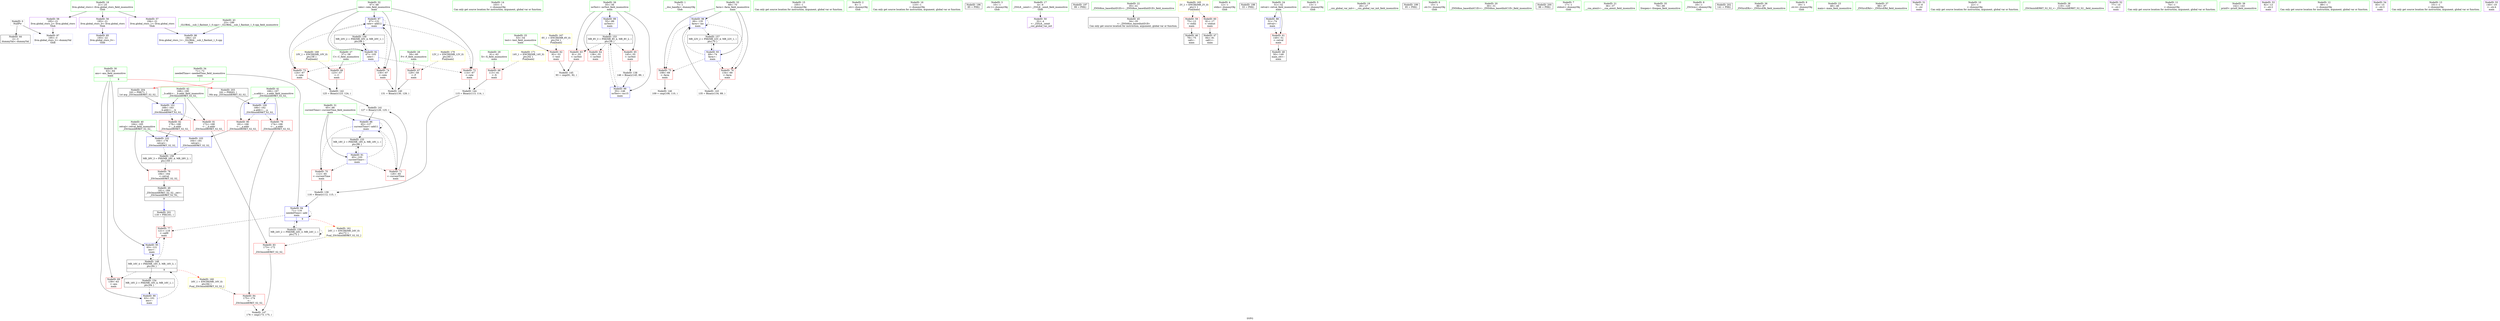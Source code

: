 digraph "SVFG" {
	label="SVFG";

	Node0x556e9bbf3080 [shape=record,color=grey,label="{NodeID: 0\nNullPtr}"];
	Node0x556e9bbf3080 -> Node0x556e9bc0a700[style=solid];
	Node0x556e9bbf3080 -> Node0x556e9bc0db60[style=solid];
	Node0x556e9bc0ab70 [shape=record,color=blue,label="{NodeID: 97\n67\<--131\nrate\<--add12\nmain\n}"];
	Node0x556e9bc0ab70 -> Node0x556e9bc0ced0[style=dashed];
	Node0x556e9bc0ab70 -> Node0x556e9bc0cfa0[style=dashed];
	Node0x556e9bc0ab70 -> Node0x556e9bc0d070[style=dashed];
	Node0x556e9bc0ab70 -> Node0x556e9bc0ab70[style=dashed];
	Node0x556e9bc0ab70 -> Node0x556e9bc191e0[style=dashed];
	Node0x556e9bc08ba0 [shape=record,color=green,label="{NodeID: 14\n103\<--1\n\<--dummyObj\nCan only get source location for instruction, argument, global var or function.}"];
	Node0x556e9bc098e0 [shape=record,color=green,label="{NodeID: 28\n59\<--60\nF\<--F_field_insensitive\nmain\n}"];
	Node0x556e9bc098e0 -> Node0x556e9bc0cac0[style=solid];
	Node0x556e9bc0a530 [shape=record,color=green,label="{NodeID: 42\n168\<--169\n__b.addr\<--__b.addr_field_insensitive\n_ZSt3minIdERKT_S2_S2_\n}"];
	Node0x556e9bc0a530 -> Node0x556e9bc0d620[style=solid];
	Node0x556e9bc0a530 -> Node0x556e9bc0d6f0[style=solid];
	Node0x556e9bc0a530 -> Node0x556e9bc0aeb0[style=solid];
	Node0x556e9bc11150 [shape=record,color=grey,label="{NodeID: 139\n116 = Binary(112, 115, )\n}"];
	Node0x556e9bc11150 -> Node0x556e9bc0e140[style=solid];
	Node0x556e9bc0c140 [shape=record,color=purple,label="{NodeID: 56\n193\<--21\nllvm.global_ctors_0\<--llvm.global_ctors\nGlob }"];
	Node0x556e9bc0c140 -> Node0x556e9bc0d960[style=solid];
	Node0x556e9bc182e0 [shape=record,color=black,label="{NodeID: 153\nMR_8V_3 = PHI(MR_8V_4, MR_8V_2, )\npts\{56 \}\n}"];
	Node0x556e9bc182e0 -> Node0x556e9bc0c780[style=dashed];
	Node0x556e9bc182e0 -> Node0x556e9bc0c850[style=dashed];
	Node0x556e9bc182e0 -> Node0x556e9bc0c920[style=dashed];
	Node0x556e9bc182e0 -> Node0x556e9bc0ad10[style=dashed];
	Node0x556e9bc0cd30 [shape=record,color=red,label="{NodeID: 70\n112\<--65\n\<--currentTime\nmain\n}"];
	Node0x556e9bc0cd30 -> Node0x556e9bc11150[style=solid];
	Node0x556e9bc1b670 [shape=record,color=yellow,style=double,label="{NodeID: 167\n6V_1 = ENCHI(MR_6V_0)\npts\{54 \}\nFun[main]}"];
	Node0x556e9bc1b670 -> Node0x556e9bc0c6b0[style=dashed];
	Node0x556e9bc0d890 [shape=record,color=red,label="{NodeID: 84\n175\<--174\n\<--\n_ZSt3minIdERKT_S2_S2_\n}"];
	Node0x556e9bc0d890 -> Node0x556e9bc12560[style=solid];
	Node0x556e9bbf31d0 [shape=record,color=green,label="{NodeID: 1\n7\<--1\n__dso_handle\<--dummyObj\nGlob }"];
	Node0x556e9bc0ac40 [shape=record,color=blue,label="{NodeID: 98\n69\<--135\nfarm\<--inc\nmain\n}"];
	Node0x556e9bc0ac40 -> Node0x556e9bc0d140[style=dashed];
	Node0x556e9bc0ac40 -> Node0x556e9bc0d210[style=dashed];
	Node0x556e9bc0ac40 -> Node0x556e9bc0ac40[style=dashed];
	Node0x556e9bc0ac40 -> Node0x556e9bc196e0[style=dashed];
	Node0x556e9bc08ca0 [shape=record,color=green,label="{NodeID: 15\n105\<--1\n\<--dummyObj\nCan only get source location for instruction, argument, global var or function.}"];
	Node0x556e9bc099b0 [shape=record,color=green,label="{NodeID: 29\n61\<--62\nX\<--X_field_insensitive\nmain\n}"];
	Node0x556e9bc099b0 -> Node0x556e9bc0cb90[style=solid];
	Node0x556e9bc0a600 [shape=record,color=green,label="{NodeID: 43\n23\<--189\n_GLOBAL__sub_I_flashmt_1_0.cpp\<--_GLOBAL__sub_I_flashmt_1_0.cpp_field_insensitive\n}"];
	Node0x556e9bc0a600 -> Node0x556e9bc0da60[style=solid];
	Node0x556e9bc0b2f0 [shape=record,color=grey,label="{NodeID: 140\n131 = Binary(130, 129, )\n}"];
	Node0x556e9bc0b2f0 -> Node0x556e9bc0ab70[style=solid];
	Node0x556e9bc0c240 [shape=record,color=purple,label="{NodeID: 57\n194\<--21\nllvm.global_ctors_1\<--llvm.global_ctors\nGlob }"];
	Node0x556e9bc0c240 -> Node0x556e9bc0da60[style=solid];
	Node0x556e9bc187e0 [shape=record,color=black,label="{NodeID: 154\nMR_16V_2 = PHI(MR_16V_4, MR_16V_1, )\npts\{64 \}\n}"];
	Node0x556e9bc187e0 -> Node0x556e9bc0de00[style=dashed];
	Node0x556e9bc0ce00 [shape=record,color=red,label="{NodeID: 71\n126\<--65\n\<--currentTime\nmain\n}"];
	Node0x556e9bc0ce00 -> Node0x556e9bc0b470[style=solid];
	Node0x556e9bc0d960 [shape=record,color=blue,label="{NodeID: 85\n193\<--22\nllvm.global_ctors_0\<--\nGlob }"];
	Node0x556e9bc07c50 [shape=record,color=green,label="{NodeID: 2\n8\<--1\n.str\<--dummyObj\nGlob }"];
	Node0x556e9bc0ad10 [shape=record,color=blue,label="{NodeID: 99\n55\<--146\nnoTest\<--inc15\nmain\n}"];
	Node0x556e9bc0ad10 -> Node0x556e9bc182e0[style=dashed];
	Node0x556e9bc08da0 [shape=record,color=green,label="{NodeID: 16\n110\<--1\n\<--dummyObj\nCan only get source location for instruction, argument, global var or function.}"];
	Node0x556e9ba2f120 [shape=record,color=black,label="{NodeID: 196\n85 = PHI()\n}"];
	Node0x556e9bc09a80 [shape=record,color=green,label="{NodeID: 30\n63\<--64\nans\<--ans_field_insensitive\nmain\n|{|<s3>9}}"];
	Node0x556e9bc09a80 -> Node0x556e9bc0cc60[style=solid];
	Node0x556e9bc09a80 -> Node0x556e9bc0de00[style=solid];
	Node0x556e9bc09a80 -> Node0x556e9bc0e210[style=solid];
	Node0x556e9bc09a80:s3 -> Node0x556e9bc26680[style=solid,color=red];
	Node0x556e9bc0a700 [shape=record,color=black,label="{NodeID: 44\n2\<--3\ndummyVal\<--dummyVal\n}"];
	Node0x556e9bc0b470 [shape=record,color=grey,label="{NodeID: 141\n127 = Binary(126, 125, )\n}"];
	Node0x556e9bc0b470 -> Node0x556e9bc0aaa0[style=solid];
	Node0x556e9bc0c340 [shape=record,color=purple,label="{NodeID: 58\n195\<--21\nllvm.global_ctors_2\<--llvm.global_ctors\nGlob }"];
	Node0x556e9bc0c340 -> Node0x556e9bc0db60[style=solid];
	Node0x556e9bc18ce0 [shape=record,color=black,label="{NodeID: 155\nMR_18V_2 = PHI(MR_18V_4, MR_18V_1, )\npts\{66 \}\n}"];
	Node0x556e9bc18ce0 -> Node0x556e9bc0ded0[style=dashed];
	Node0x556e9bc0ced0 [shape=record,color=red,label="{NodeID: 72\n114\<--67\n\<--rate\nmain\n}"];
	Node0x556e9bc0ced0 -> Node0x556e9bc0b8f0[style=solid];
	Node0x556e9bc1b830 [shape=record,color=yellow,style=double,label="{NodeID: 169\n10V_1 = ENCHI(MR_10V_0)\npts\{58 \}\nFun[main]}"];
	Node0x556e9bc1b830 -> Node0x556e9bc0c9f0[style=dashed];
	Node0x556e9bc0da60 [shape=record,color=blue,label="{NodeID: 86\n194\<--23\nllvm.global_ctors_1\<--_GLOBAL__sub_I_flashmt_1_0.cpp\nGlob }"];
	Node0x556e9bc07ce0 [shape=record,color=green,label="{NodeID: 3\n10\<--1\n.str.1\<--dummyObj\nGlob }"];
	Node0x556e9bc0ade0 [shape=record,color=blue,label="{NodeID: 100\n166\<--162\n__a.addr\<--__a\n_ZSt3minIdERKT_S2_S2_\n}"];
	Node0x556e9bc0ade0 -> Node0x556e9bc0d480[style=dashed];
	Node0x556e9bc0ade0 -> Node0x556e9bc0d550[style=dashed];
	Node0x556e9bc08ea0 [shape=record,color=green,label="{NodeID: 17\n4\<--6\n_ZStL8__ioinit\<--_ZStL8__ioinit_field_insensitive\nGlob }"];
	Node0x556e9bc08ea0 -> Node0x556e9bc0bc60[style=solid];
	Node0x556e9bc25fc0 [shape=record,color=black,label="{NodeID: 197\n99 = PHI()\n}"];
	Node0x556e9bc09b50 [shape=record,color=green,label="{NodeID: 31\n65\<--66\ncurrentTime\<--currentTime_field_insensitive\nmain\n}"];
	Node0x556e9bc09b50 -> Node0x556e9bc0cd30[style=solid];
	Node0x556e9bc09b50 -> Node0x556e9bc0ce00[style=solid];
	Node0x556e9bc09b50 -> Node0x556e9bc0ded0[style=solid];
	Node0x556e9bc09b50 -> Node0x556e9bc0aaa0[style=solid];
	Node0x556e9bc0a800 [shape=record,color=black,label="{NodeID: 45\n34\<--35\n\<--_ZNSt8ios_base4InitD1Ev\nCan only get source location for instruction, argument, global var or function.}"];
	Node0x556e9bc0b5f0 [shape=record,color=grey,label="{NodeID: 142\n125 = Binary(123, 124, )\n}"];
	Node0x556e9bc0b5f0 -> Node0x556e9bc0b470[style=solid];
	Node0x556e9bc0c440 [shape=record,color=red,label="{NodeID: 59\n75\<--12\n\<--stdin\nmain\n}"];
	Node0x556e9bc0c440 -> Node0x556e9bc0a900[style=solid];
	Node0x556e9bc191e0 [shape=record,color=black,label="{NodeID: 156\nMR_20V_2 = PHI(MR_20V_4, MR_20V_1, )\npts\{68 \}\n}"];
	Node0x556e9bc191e0 -> Node0x556e9bc0dfa0[style=dashed];
	Node0x556e9bc0cfa0 [shape=record,color=red,label="{NodeID: 73\n124\<--67\n\<--rate\nmain\n}"];
	Node0x556e9bc0cfa0 -> Node0x556e9bc0b5f0[style=solid];
	Node0x556e9bc1b910 [shape=record,color=yellow,style=double,label="{NodeID: 170\n12V_1 = ENCHI(MR_12V_0)\npts\{60 \}\nFun[main]}"];
	Node0x556e9bc1b910 -> Node0x556e9bc0cac0[style=dashed];
	Node0x556e9bc0db60 [shape=record,color=blue, style = dotted,label="{NodeID: 87\n195\<--3\nllvm.global_ctors_2\<--dummyVal\nGlob }"];
	Node0x556e9bc07d70 [shape=record,color=green,label="{NodeID: 4\n12\<--1\nstdin\<--dummyObj\nGlob }"];
	Node0x556e9bc0aeb0 [shape=record,color=blue,label="{NodeID: 101\n168\<--163\n__b.addr\<--__b\n_ZSt3minIdERKT_S2_S2_\n}"];
	Node0x556e9bc0aeb0 -> Node0x556e9bc0d620[style=dashed];
	Node0x556e9bc0aeb0 -> Node0x556e9bc0d6f0[style=dashed];
	Node0x556e9bc08fa0 [shape=record,color=green,label="{NodeID: 18\n21\<--25\nllvm.global_ctors\<--llvm.global_ctors_field_insensitive\nGlob }"];
	Node0x556e9bc08fa0 -> Node0x556e9bc0c140[style=solid];
	Node0x556e9bc08fa0 -> Node0x556e9bc0c240[style=solid];
	Node0x556e9bc08fa0 -> Node0x556e9bc0c340[style=solid];
	Node0x556e9bc260c0 [shape=record,color=black,label="{NodeID: 198\n33 = PHI()\n}"];
	Node0x556e9bc09c20 [shape=record,color=green,label="{NodeID: 32\n67\<--68\nrate\<--rate_field_insensitive\nmain\n}"];
	Node0x556e9bc09c20 -> Node0x556e9bc0ced0[style=solid];
	Node0x556e9bc09c20 -> Node0x556e9bc0cfa0[style=solid];
	Node0x556e9bc09c20 -> Node0x556e9bc0d070[style=solid];
	Node0x556e9bc09c20 -> Node0x556e9bc0dfa0[style=solid];
	Node0x556e9bc09c20 -> Node0x556e9bc0ab70[style=solid];
	Node0x556e9bc0a900 [shape=record,color=black,label="{NodeID: 46\n78\<--75\ncall\<--\nmain\n}"];
	Node0x556e9bc0b770 [shape=record,color=grey,label="{NodeID: 143\n135 = Binary(134, 89, )\n}"];
	Node0x556e9bc0b770 -> Node0x556e9bc0ac40[style=solid];
	Node0x556e9bc0c510 [shape=record,color=red,label="{NodeID: 60\n81\<--17\n\<--stdout\nmain\n}"];
	Node0x556e9bc0c510 -> Node0x556e9bc0a9d0[style=solid];
	Node0x556e9bc196e0 [shape=record,color=black,label="{NodeID: 157\nMR_22V_2 = PHI(MR_22V_4, MR_22V_1, )\npts\{70 \}\n}"];
	Node0x556e9bc196e0 -> Node0x556e9bc0e070[style=dashed];
	Node0x556e9bc0d070 [shape=record,color=red,label="{NodeID: 74\n130\<--67\n\<--rate\nmain\n}"];
	Node0x556e9bc0d070 -> Node0x556e9bc0b2f0[style=solid];
	Node0x556e9bc1b9f0 [shape=record,color=yellow,style=double,label="{NodeID: 171\n14V_1 = ENCHI(MR_14V_0)\npts\{62 \}\nFun[main]}"];
	Node0x556e9bc1b9f0 -> Node0x556e9bc0cb90[style=dashed];
	Node0x556e9bc0dc60 [shape=record,color=blue,label="{NodeID: 88\n51\<--74\nretval\<--\nmain\n}"];
	Node0x556e9bc0dc60 -> Node0x556e9bc0c5e0[style=dashed];
	Node0x556e9bc07e00 [shape=record,color=green,label="{NodeID: 5\n13\<--1\n.str.2\<--dummyObj\nGlob }"];
	Node0x556e9bc0af80 [shape=record,color=blue,label="{NodeID: 102\n164\<--178\nretval\<--\n_ZSt3minIdERKT_S2_S2_\n}"];
	Node0x556e9bc0af80 -> Node0x556e9bc1a0e0[style=dashed];
	Node0x556e9bc090a0 [shape=record,color=green,label="{NodeID: 19\n26\<--27\n__cxx_global_var_init\<--__cxx_global_var_init_field_insensitive\n}"];
	Node0x556e9bc261c0 [shape=record,color=black,label="{NodeID: 199\n95 = PHI()\n}"];
	Node0x556e9bc09cf0 [shape=record,color=green,label="{NodeID: 33\n69\<--70\nfarm\<--farm_field_insensitive\nmain\n}"];
	Node0x556e9bc09cf0 -> Node0x556e9bc0d140[style=solid];
	Node0x556e9bc09cf0 -> Node0x556e9bc0d210[style=solid];
	Node0x556e9bc09cf0 -> Node0x556e9bc0e070[style=solid];
	Node0x556e9bc09cf0 -> Node0x556e9bc0ac40[style=solid];
	Node0x556e9bc0a9d0 [shape=record,color=black,label="{NodeID: 47\n84\<--81\ncall1\<--\nmain\n}"];
	Node0x556e9bc0b8f0 [shape=record,color=grey,label="{NodeID: 144\n115 = Binary(113, 114, )\n}"];
	Node0x556e9bc0b8f0 -> Node0x556e9bc11150[style=solid];
	Node0x556e9bc0c5e0 [shape=record,color=red,label="{NodeID: 61\n149\<--51\n\<--retval\nmain\n}"];
	Node0x556e9bc0c5e0 -> Node0x556e9bc0bac0[style=solid];
	Node0x556e9bc19be0 [shape=record,color=black,label="{NodeID: 158\nMR_24V_2 = PHI(MR_24V_3, MR_24V_1, )\npts\{72 \}\n}"];
	Node0x556e9bc19be0 -> Node0x556e9bc0e140[style=dashed];
	Node0x556e9bc19be0 -> Node0x556e9bc19be0[style=dashed];
	Node0x556e9bc0d140 [shape=record,color=red,label="{NodeID: 75\n108\<--69\n\<--farm\nmain\n}"];
	Node0x556e9bc0d140 -> Node0x556e9bc123e0[style=solid];
	Node0x556e9bc0dd30 [shape=record,color=blue,label="{NodeID: 89\n55\<--89\nnoTest\<--\nmain\n}"];
	Node0x556e9bc0dd30 -> Node0x556e9bc182e0[style=dashed];
	Node0x556e9bc08640 [shape=record,color=green,label="{NodeID: 6\n15\<--1\n.str.3\<--dummyObj\nGlob }"];
	Node0x556e9bc0b050 [shape=record,color=blue,label="{NodeID: 103\n164\<--181\nretval\<--\n_ZSt3minIdERKT_S2_S2_\n}"];
	Node0x556e9bc0b050 -> Node0x556e9bc1a0e0[style=dashed];
	Node0x556e9bc091a0 [shape=record,color=green,label="{NodeID: 20\n30\<--31\n_ZNSt8ios_base4InitC1Ev\<--_ZNSt8ios_base4InitC1Ev_field_insensitive\n}"];
	Node0x556e9bc26320 [shape=record,color=black,label="{NodeID: 200\n98 = PHI()\n}"];
	Node0x556e9bc09dc0 [shape=record,color=green,label="{NodeID: 34\n71\<--72\nneededTime\<--neededTime_field_insensitive\nmain\n|{|<s1>9}}"];
	Node0x556e9bc09dc0 -> Node0x556e9bc0e140[style=solid];
	Node0x556e9bc09dc0:s1 -> Node0x556e9bc267b0[style=solid,color=red];
	Node0x556e9bc0bac0 [shape=record,color=black,label="{NodeID: 48\n50\<--149\nmain_ret\<--\nmain\n}"];
	Node0x556e9bc122a0 [shape=record,color=grey,label="{NodeID: 145\n93 = cmp(91, 92, )\n}"];
	Node0x556e9bc0c6b0 [shape=record,color=red,label="{NodeID: 62\n92\<--53\n\<--test\nmain\n}"];
	Node0x556e9bc0c6b0 -> Node0x556e9bc122a0[style=solid];
	Node0x556e9bc1a0e0 [shape=record,color=black,label="{NodeID: 159\nMR_28V_3 = PHI(MR_28V_4, MR_28V_2, )\npts\{165 \}\n}"];
	Node0x556e9bc1a0e0 -> Node0x556e9bc0d3b0[style=dashed];
	Node0x556e9bc0d210 [shape=record,color=red,label="{NodeID: 76\n134\<--69\n\<--farm\nmain\n}"];
	Node0x556e9bc0d210 -> Node0x556e9bc0b770[style=solid];
	Node0x556e9bc0de00 [shape=record,color=blue,label="{NodeID: 90\n63\<--101\nans\<--\nmain\n}"];
	Node0x556e9bc0de00 -> Node0x556e9bc169e0[style=dashed];
	Node0x556e9bc086d0 [shape=record,color=green,label="{NodeID: 7\n17\<--1\nstdout\<--dummyObj\nGlob }"];
	Node0x556e9bc092a0 [shape=record,color=green,label="{NodeID: 21\n36\<--37\n__cxa_atexit\<--__cxa_atexit_field_insensitive\n}"];
	Node0x556e9bc26420 [shape=record,color=black,label="{NodeID: 201\n118 = PHI(161, )\n}"];
	Node0x556e9bc26420 -> Node0x556e9bc0d2e0[style=solid];
	Node0x556e9bc09e90 [shape=record,color=green,label="{NodeID: 35\n79\<--80\nfreopen\<--freopen_field_insensitive\n}"];
	Node0x556e9bc0bb90 [shape=record,color=black,label="{NodeID: 49\n161\<--184\n_ZSt3minIdERKT_S2_S2__ret\<--\n_ZSt3minIdERKT_S2_S2_\n|{<s0>9}}"];
	Node0x556e9bc0bb90:s0 -> Node0x556e9bc26420[style=solid,color=blue];
	Node0x556e9bc123e0 [shape=record,color=grey,label="{NodeID: 146\n109 = cmp(108, 110, )\n}"];
	Node0x556e9bc0c780 [shape=record,color=red,label="{NodeID: 63\n91\<--55\n\<--noTest\nmain\n}"];
	Node0x556e9bc0c780 -> Node0x556e9bc122a0[style=solid];
	Node0x556e9bc1a5e0 [shape=record,color=yellow,style=double,label="{NodeID: 160\n16V_1 = ENCHI(MR_16V_0)\npts\{64 \}\nFun[_ZSt3minIdERKT_S2_S2_]}"];
	Node0x556e9bc1a5e0 -> Node0x556e9bc0d890[style=dashed];
	Node0x556e9bc0d2e0 [shape=record,color=red,label="{NodeID: 77\n121\<--118\n\<--call9\nmain\n}"];
	Node0x556e9bc0d2e0 -> Node0x556e9bc0e210[style=solid];
	Node0x556e9bc0ded0 [shape=record,color=blue,label="{NodeID: 91\n65\<--103\ncurrentTime\<--\nmain\n}"];
	Node0x556e9bc0ded0 -> Node0x556e9bc0cd30[style=dashed];
	Node0x556e9bc0ded0 -> Node0x556e9bc0ce00[style=dashed];
	Node0x556e9bc0ded0 -> Node0x556e9bc0aaa0[style=dashed];
	Node0x556e9bc0ded0 -> Node0x556e9bc18ce0[style=dashed];
	Node0x556e9bc08760 [shape=record,color=green,label="{NodeID: 8\n18\<--1\n_ZSt3cin\<--dummyObj\nGlob }"];
	Node0x556e9bc093a0 [shape=record,color=green,label="{NodeID: 22\n35\<--41\n_ZNSt8ios_base4InitD1Ev\<--_ZNSt8ios_base4InitD1Ev_field_insensitive\n}"];
	Node0x556e9bc093a0 -> Node0x556e9bc0a800[style=solid];
	Node0x556e9bc265b0 [shape=record,color=black,label="{NodeID: 202\n141 = PHI()\n}"];
	Node0x556e9bc09f90 [shape=record,color=green,label="{NodeID: 36\n86\<--87\n_ZNSirsERi\<--_ZNSirsERi_field_insensitive\n}"];
	Node0x556e9bc0bc60 [shape=record,color=purple,label="{NodeID: 50\n32\<--4\n\<--_ZStL8__ioinit\n__cxx_global_var_init\n}"];
	Node0x556e9bc12560 [shape=record,color=grey,label="{NodeID: 147\n176 = cmp(173, 175, )\n}"];
	Node0x556e9bc0c850 [shape=record,color=red,label="{NodeID: 64\n138\<--55\n\<--noTest\nmain\n}"];
	Node0x556e9bc1b100 [shape=record,color=yellow,style=double,label="{NodeID: 161\n24V_1 = ENCHI(MR_24V_0)\npts\{72 \}\nFun[_ZSt3minIdERKT_S2_S2_]}"];
	Node0x556e9bc1b100 -> Node0x556e9bc0d7c0[style=dashed];
	Node0x556e9bc0d3b0 [shape=record,color=red,label="{NodeID: 78\n184\<--164\n\<--retval\n_ZSt3minIdERKT_S2_S2_\n}"];
	Node0x556e9bc0d3b0 -> Node0x556e9bc0bb90[style=solid];
	Node0x556e9bc0dfa0 [shape=record,color=blue,label="{NodeID: 92\n67\<--105\nrate\<--\nmain\n}"];
	Node0x556e9bc0dfa0 -> Node0x556e9bc0ced0[style=dashed];
	Node0x556e9bc0dfa0 -> Node0x556e9bc0cfa0[style=dashed];
	Node0x556e9bc0dfa0 -> Node0x556e9bc0d070[style=dashed];
	Node0x556e9bc0dfa0 -> Node0x556e9bc0ab70[style=dashed];
	Node0x556e9bc0dfa0 -> Node0x556e9bc191e0[style=dashed];
	Node0x556e9bc087f0 [shape=record,color=green,label="{NodeID: 9\n19\<--1\n.str.4\<--dummyObj\nGlob }"];
	Node0x556e9bc094a0 [shape=record,color=green,label="{NodeID: 23\n48\<--49\nmain\<--main_field_insensitive\n}"];
	Node0x556e9bc26680 [shape=record,color=black,label="{NodeID: 203\n162 = PHI(63, )\n0th arg _ZSt3minIdERKT_S2_S2_ }"];
	Node0x556e9bc26680 -> Node0x556e9bc0ade0[style=solid];
	Node0x556e9bc0a090 [shape=record,color=green,label="{NodeID: 37\n96\<--97\n_ZNSirsERd\<--_ZNSirsERd_field_insensitive\n}"];
	Node0x556e9bc0bd30 [shape=record,color=purple,label="{NodeID: 51\n76\<--8\n\<--.str\nmain\n}"];
	Node0x556e9bc169e0 [shape=record,color=black,label="{NodeID: 148\nMR_16V_4 = PHI(MR_16V_5, MR_16V_3, )\npts\{64 \}\n|{|<s4>9}}"];
	Node0x556e9bc169e0 -> Node0x556e9bc0cc60[style=dashed];
	Node0x556e9bc169e0 -> Node0x556e9bc0d2e0[style=dashed];
	Node0x556e9bc169e0 -> Node0x556e9bc0e210[style=dashed];
	Node0x556e9bc169e0 -> Node0x556e9bc187e0[style=dashed];
	Node0x556e9bc169e0:s4 -> Node0x556e9bc1a5e0[style=dashed,color=red];
	Node0x556e9bc0c920 [shape=record,color=red,label="{NodeID: 65\n145\<--55\n\<--noTest\nmain\n}"];
	Node0x556e9bc0c920 -> Node0x556e9bc10fd0[style=solid];
	Node0x556e9bc0d480 [shape=record,color=red,label="{NodeID: 79\n174\<--166\n\<--__a.addr\n_ZSt3minIdERKT_S2_S2_\n}"];
	Node0x556e9bc0d480 -> Node0x556e9bc0d890[style=solid];
	Node0x556e9bc0e070 [shape=record,color=blue,label="{NodeID: 93\n69\<--74\nfarm\<--\nmain\n}"];
	Node0x556e9bc0e070 -> Node0x556e9bc0d140[style=dashed];
	Node0x556e9bc0e070 -> Node0x556e9bc0d210[style=dashed];
	Node0x556e9bc0e070 -> Node0x556e9bc0ac40[style=dashed];
	Node0x556e9bc0e070 -> Node0x556e9bc196e0[style=dashed];
	Node0x556e9bc08880 [shape=record,color=green,label="{NodeID: 10\n22\<--1\n\<--dummyObj\nCan only get source location for instruction, argument, global var or function.}"];
	Node0x556e9bc095a0 [shape=record,color=green,label="{NodeID: 24\n51\<--52\nretval\<--retval_field_insensitive\nmain\n}"];
	Node0x556e9bc095a0 -> Node0x556e9bc0c5e0[style=solid];
	Node0x556e9bc095a0 -> Node0x556e9bc0dc60[style=solid];
	Node0x556e9bc267b0 [shape=record,color=black,label="{NodeID: 204\n163 = PHI(71, )\n1st arg _ZSt3minIdERKT_S2_S2_ }"];
	Node0x556e9bc267b0 -> Node0x556e9bc0aeb0[style=solid];
	Node0x556e9bc0a190 [shape=record,color=green,label="{NodeID: 38\n119\<--120\n_ZSt3minIdERKT_S2_S2_\<--_ZSt3minIdERKT_S2_S2__field_insensitive\n}"];
	Node0x556e9bc0be00 [shape=record,color=purple,label="{NodeID: 52\n77\<--10\n\<--.str.1\nmain\n}"];
	Node0x556e9bc0c9f0 [shape=record,color=red,label="{NodeID: 66\n123\<--57\n\<--C\nmain\n}"];
	Node0x556e9bc0c9f0 -> Node0x556e9bc0b5f0[style=solid];
	Node0x556e9bc0d550 [shape=record,color=red,label="{NodeID: 80\n181\<--166\n\<--__a.addr\n_ZSt3minIdERKT_S2_S2_\n}"];
	Node0x556e9bc0d550 -> Node0x556e9bc0b050[style=solid];
	Node0x556e9bc0e140 [shape=record,color=blue,label="{NodeID: 94\n71\<--116\nneededTime\<--add\nmain\n|{|<s3>9}}"];
	Node0x556e9bc0e140 -> Node0x556e9bc0d2e0[style=dashed];
	Node0x556e9bc0e140 -> Node0x556e9bc0e140[style=dashed];
	Node0x556e9bc0e140 -> Node0x556e9bc19be0[style=dashed];
	Node0x556e9bc0e140:s3 -> Node0x556e9bc1b100[style=dashed,color=red];
	Node0x556e9bc08910 [shape=record,color=green,label="{NodeID: 11\n74\<--1\n\<--dummyObj\nCan only get source location for instruction, argument, global var or function.}"];
	Node0x556e9bc09670 [shape=record,color=green,label="{NodeID: 25\n53\<--54\ntest\<--test_field_insensitive\nmain\n}"];
	Node0x556e9bc09670 -> Node0x556e9bc0c6b0[style=solid];
	Node0x556e9bc0a290 [shape=record,color=green,label="{NodeID: 39\n142\<--143\nprintf\<--printf_field_insensitive\n}"];
	Node0x556e9bc0bed0 [shape=record,color=purple,label="{NodeID: 53\n82\<--13\n\<--.str.2\nmain\n}"];
	Node0x556e9bc0cac0 [shape=record,color=red,label="{NodeID: 67\n129\<--59\n\<--F\nmain\n}"];
	Node0x556e9bc0cac0 -> Node0x556e9bc0b2f0[style=solid];
	Node0x556e9bc0d620 [shape=record,color=red,label="{NodeID: 81\n172\<--168\n\<--__b.addr\n_ZSt3minIdERKT_S2_S2_\n}"];
	Node0x556e9bc0d620 -> Node0x556e9bc0d7c0[style=solid];
	Node0x556e9bc0e210 [shape=record,color=blue,label="{NodeID: 95\n63\<--121\nans\<--\nmain\n}"];
	Node0x556e9bc0e210 -> Node0x556e9bc169e0[style=dashed];
	Node0x556e9bc089a0 [shape=record,color=green,label="{NodeID: 12\n89\<--1\n\<--dummyObj\nCan only get source location for instruction, argument, global var or function.}"];
	Node0x556e9bc09740 [shape=record,color=green,label="{NodeID: 26\n55\<--56\nnoTest\<--noTest_field_insensitive\nmain\n}"];
	Node0x556e9bc09740 -> Node0x556e9bc0c780[style=solid];
	Node0x556e9bc09740 -> Node0x556e9bc0c850[style=solid];
	Node0x556e9bc09740 -> Node0x556e9bc0c920[style=solid];
	Node0x556e9bc09740 -> Node0x556e9bc0dd30[style=solid];
	Node0x556e9bc09740 -> Node0x556e9bc0ad10[style=solid];
	Node0x556e9bc0a390 [shape=record,color=green,label="{NodeID: 40\n164\<--165\nretval\<--retval_field_insensitive\n_ZSt3minIdERKT_S2_S2_\n}"];
	Node0x556e9bc0a390 -> Node0x556e9bc0d3b0[style=solid];
	Node0x556e9bc0a390 -> Node0x556e9bc0af80[style=solid];
	Node0x556e9bc0a390 -> Node0x556e9bc0b050[style=solid];
	Node0x556e9bc0bfa0 [shape=record,color=purple,label="{NodeID: 54\n83\<--15\n\<--.str.3\nmain\n}"];
	Node0x556e9bc0cb90 [shape=record,color=red,label="{NodeID: 68\n113\<--61\n\<--X\nmain\n}"];
	Node0x556e9bc0cb90 -> Node0x556e9bc0b8f0[style=solid];
	Node0x556e9bc1b480 [shape=record,color=yellow,style=double,label="{NodeID: 165\n2V_1 = ENCHI(MR_2V_0)\npts\{1 \}\nFun[main]}"];
	Node0x556e9bc1b480 -> Node0x556e9bc0c440[style=dashed];
	Node0x556e9bc1b480 -> Node0x556e9bc0c510[style=dashed];
	Node0x556e9bc0d6f0 [shape=record,color=red,label="{NodeID: 82\n178\<--168\n\<--__b.addr\n_ZSt3minIdERKT_S2_S2_\n}"];
	Node0x556e9bc0d6f0 -> Node0x556e9bc0af80[style=solid];
	Node0x556e9bc0aaa0 [shape=record,color=blue,label="{NodeID: 96\n65\<--127\ncurrentTime\<--add11\nmain\n}"];
	Node0x556e9bc0aaa0 -> Node0x556e9bc0cd30[style=dashed];
	Node0x556e9bc0aaa0 -> Node0x556e9bc0ce00[style=dashed];
	Node0x556e9bc0aaa0 -> Node0x556e9bc0aaa0[style=dashed];
	Node0x556e9bc0aaa0 -> Node0x556e9bc18ce0[style=dashed];
	Node0x556e9bc08aa0 [shape=record,color=green,label="{NodeID: 13\n101\<--1\n\<--dummyObj\nCan only get source location for instruction, argument, global var or function.}"];
	Node0x556e9bc09810 [shape=record,color=green,label="{NodeID: 27\n57\<--58\nC\<--C_field_insensitive\nmain\n}"];
	Node0x556e9bc09810 -> Node0x556e9bc0c9f0[style=solid];
	Node0x556e9bc0a460 [shape=record,color=green,label="{NodeID: 41\n166\<--167\n__a.addr\<--__a.addr_field_insensitive\n_ZSt3minIdERKT_S2_S2_\n}"];
	Node0x556e9bc0a460 -> Node0x556e9bc0d480[style=solid];
	Node0x556e9bc0a460 -> Node0x556e9bc0d550[style=solid];
	Node0x556e9bc0a460 -> Node0x556e9bc0ade0[style=solid];
	Node0x556e9bc10fd0 [shape=record,color=grey,label="{NodeID: 138\n146 = Binary(145, 89, )\n}"];
	Node0x556e9bc10fd0 -> Node0x556e9bc0ad10[style=solid];
	Node0x556e9bc0c070 [shape=record,color=purple,label="{NodeID: 55\n140\<--19\n\<--.str.4\nmain\n}"];
	Node0x556e9bc0cc60 [shape=record,color=red,label="{NodeID: 69\n139\<--63\n\<--ans\nmain\n}"];
	Node0x556e9bc0d7c0 [shape=record,color=red,label="{NodeID: 83\n173\<--172\n\<--\n_ZSt3minIdERKT_S2_S2_\n}"];
	Node0x556e9bc0d7c0 -> Node0x556e9bc12560[style=solid];
}
